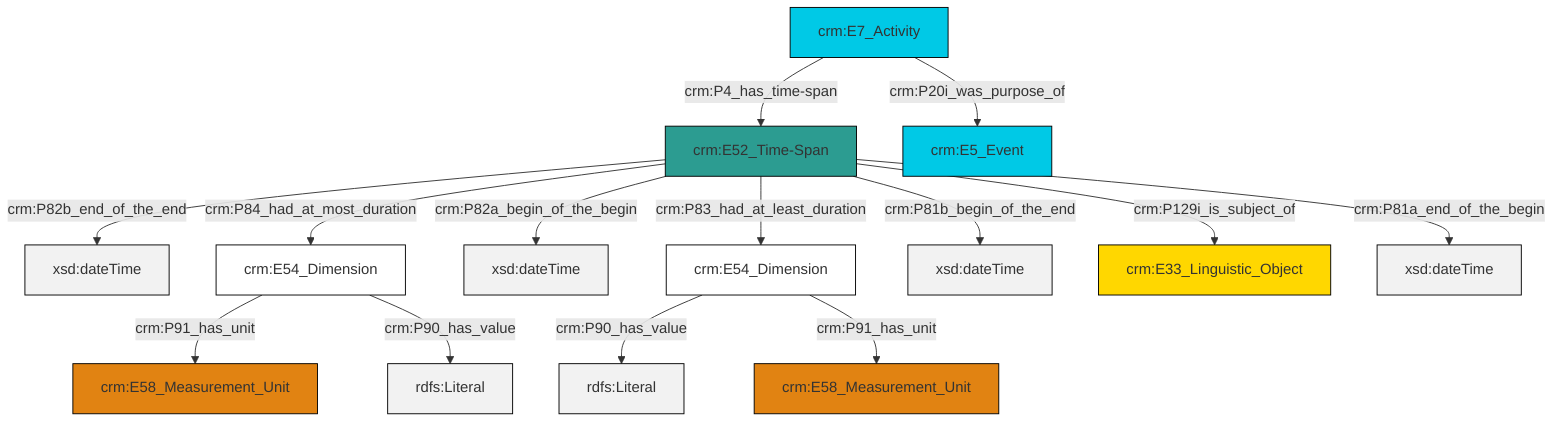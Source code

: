 graph TD
classDef Literal fill:#f2f2f2,stroke:#000000;
classDef CRM_Entity fill:#FFFFFF,stroke:#000000;
classDef Temporal_Entity fill:#00C9E6, stroke:#000000;
classDef Type fill:#E18312, stroke:#000000;
classDef Time-Span fill:#2C9C91, stroke:#000000;
classDef Appellation fill:#FFEB7F, stroke:#000000;
classDef Place fill:#008836, stroke:#000000;
classDef Persistent_Item fill:#B266B2, stroke:#000000;
classDef Conceptual_Object fill:#FFD700, stroke:#000000;
classDef Physical_Thing fill:#D2B48C, stroke:#000000;
classDef Actor fill:#f58aad, stroke:#000000;
classDef PC_Classes fill:#4ce600, stroke:#000000;
classDef Multi fill:#cccccc,stroke:#000000;

0["crm:E7_Activity"]:::Temporal_Entity -->|crm:P4_has_time-span| 1["crm:E52_Time-Span"]:::Time-Span
1["crm:E52_Time-Span"]:::Time-Span -->|crm:P82b_end_of_the_end| 5[xsd:dateTime]:::Literal
6["crm:E54_Dimension"]:::CRM_Entity -->|crm:P91_has_unit| 7["crm:E58_Measurement_Unit"]:::Type
1["crm:E52_Time-Span"]:::Time-Span -->|crm:P82a_begin_of_the_begin| 10[xsd:dateTime]:::Literal
11["crm:E54_Dimension"]:::CRM_Entity -->|crm:P90_has_value| 13[rdfs:Literal]:::Literal
11["crm:E54_Dimension"]:::CRM_Entity -->|crm:P91_has_unit| 14["crm:E58_Measurement_Unit"]:::Type
1["crm:E52_Time-Span"]:::Time-Span -->|crm:P81b_begin_of_the_end| 15[xsd:dateTime]:::Literal
1["crm:E52_Time-Span"]:::Time-Span -->|crm:P84_had_at_most_duration| 6["crm:E54_Dimension"]:::CRM_Entity
0["crm:E7_Activity"]:::Temporal_Entity -->|crm:P20i_was_purpose_of| 2["crm:E5_Event"]:::Temporal_Entity
1["crm:E52_Time-Span"]:::Time-Span -->|crm:P129i_is_subject_of| 17["crm:E33_Linguistic_Object"]:::Conceptual_Object
1["crm:E52_Time-Span"]:::Time-Span -->|crm:P81a_end_of_the_begin| 20[xsd:dateTime]:::Literal
1["crm:E52_Time-Span"]:::Time-Span -->|crm:P83_had_at_least_duration| 11["crm:E54_Dimension"]:::CRM_Entity
6["crm:E54_Dimension"]:::CRM_Entity -->|crm:P90_has_value| 21[rdfs:Literal]:::Literal